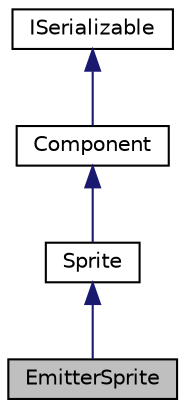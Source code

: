 digraph "EmitterSprite"
{
 // LATEX_PDF_SIZE
  edge [fontname="Helvetica",fontsize="10",labelfontname="Helvetica",labelfontsize="10"];
  node [fontname="Helvetica",fontsize="10",shape=record];
  Node1 [label="EmitterSprite",height=0.2,width=0.4,color="black", fillcolor="grey75", style="filled", fontcolor="black",tooltip="A version of Sprite for rendering tilemaps using GPU instancing."];
  Node2 -> Node1 [dir="back",color="midnightblue",fontsize="10",style="solid",fontname="Helvetica"];
  Node2 [label="Sprite",height=0.2,width=0.4,color="black", fillcolor="white", style="filled",URL="$d1/d6d/classSprite.html",tooltip="Stores mesh + texture, along with other data needed to draw a basic 2D sprite."];
  Node3 -> Node2 [dir="back",color="midnightblue",fontsize="10",style="solid",fontname="Helvetica"];
  Node3 [label="Component",height=0.2,width=0.4,color="black", fillcolor="white", style="filled",URL="$d8/d6b/classComponent.html",tooltip=" "];
  Node4 -> Node3 [dir="back",color="midnightblue",fontsize="10",style="solid",fontname="Helvetica"];
  Node4 [label="ISerializable",height=0.2,width=0.4,color="black", fillcolor="white", style="filled",URL="$db/df8/classISerializable.html",tooltip="interface for all serializable objects"];
}
